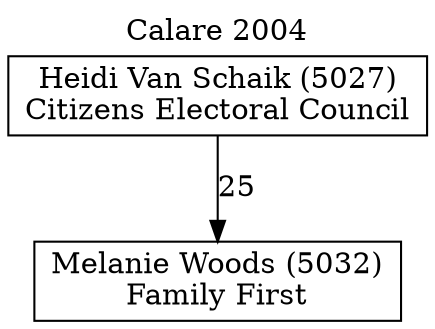 // House preference flow
digraph "Melanie Woods (5032)_Calare_2004" {
	graph [label="Calare 2004" labelloc=t mclimit=10]
	node [shape=box]
	"Melanie Woods (5032)" [label="Melanie Woods (5032)
Family First"]
	"Heidi Van Schaik (5027)" [label="Heidi Van Schaik (5027)
Citizens Electoral Council"]
	"Heidi Van Schaik (5027)" -> "Melanie Woods (5032)" [label=25]
}
